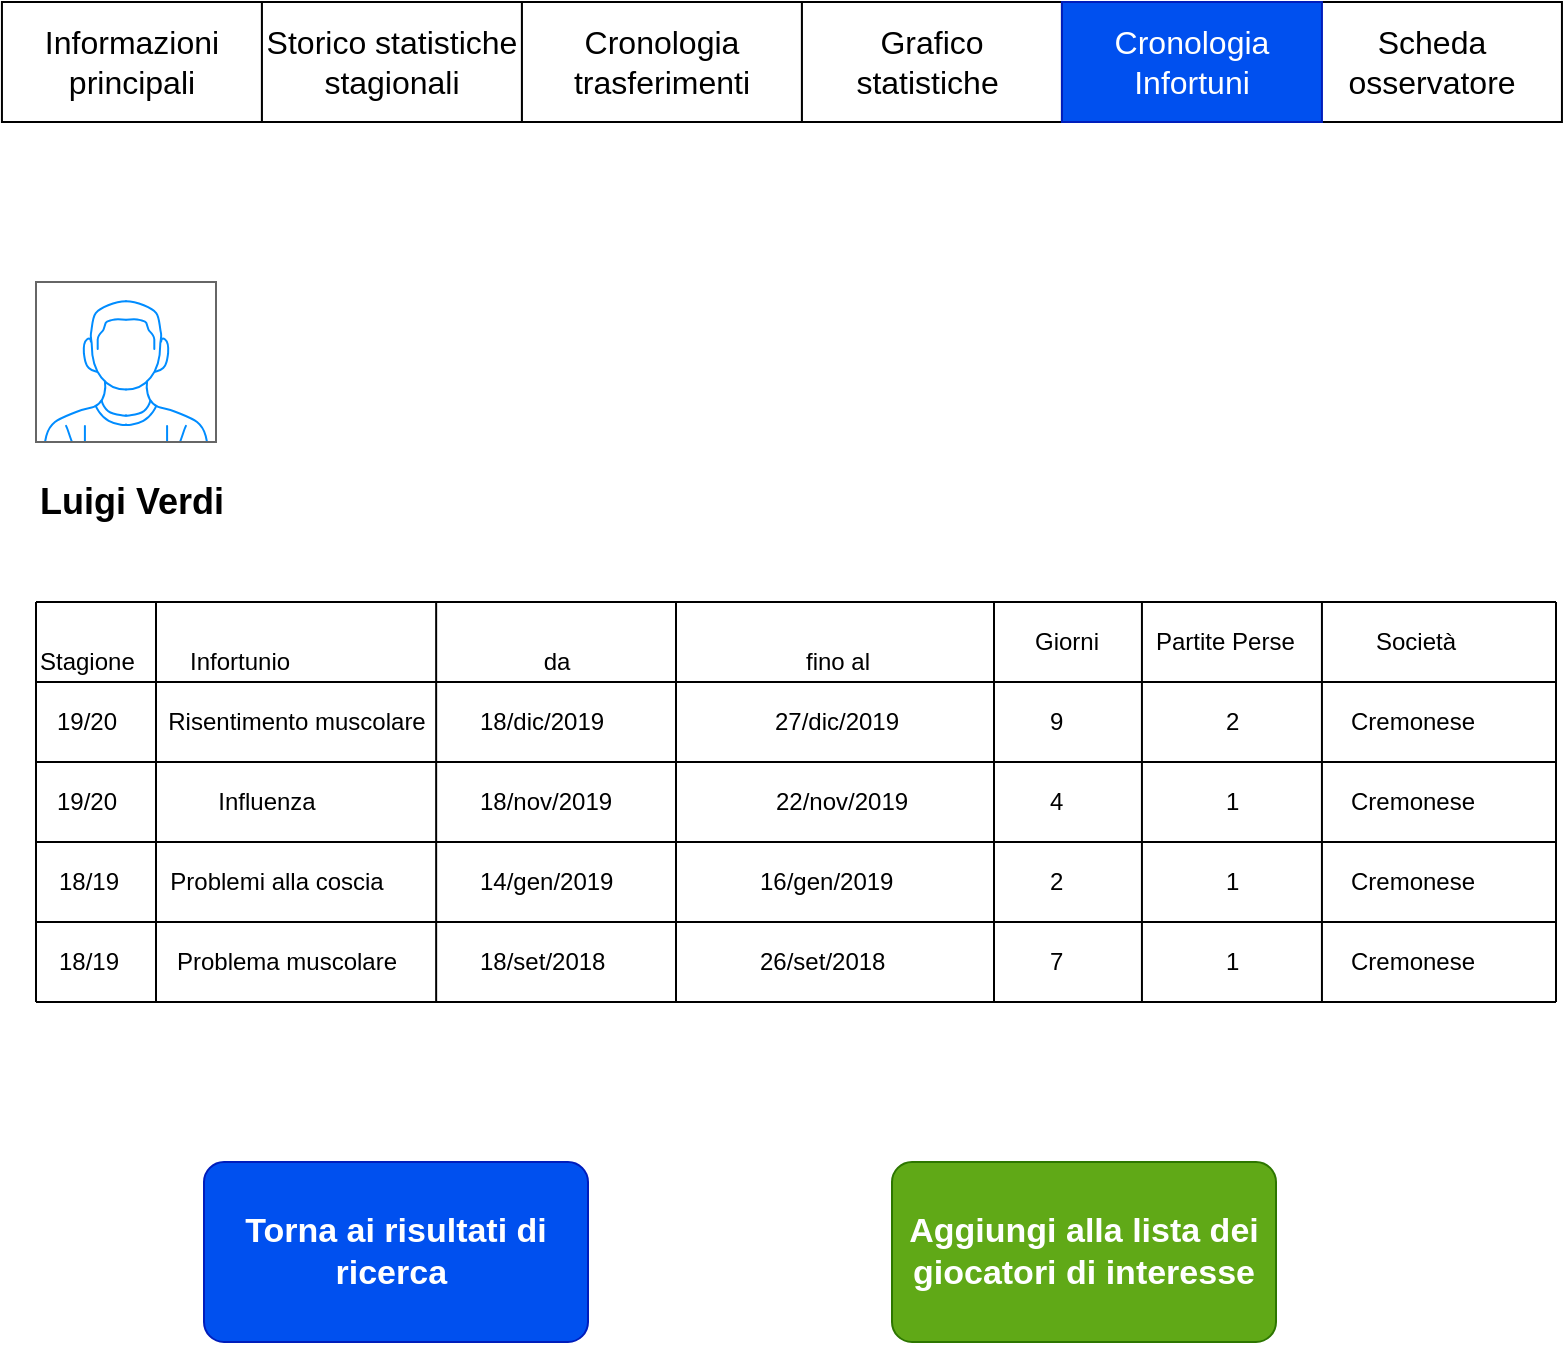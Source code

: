 <mxfile version="12.5.3" type="device"><diagram id="x-QDG0pYbNyyK2jGioUo" name="Page-1"><mxGraphModel dx="1024" dy="592" grid="1" gridSize="10" guides="1" tooltips="1" connect="1" arrows="1" fold="1" page="1" pageScale="1" pageWidth="827" pageHeight="1169" math="0" shadow="0"><root><mxCell id="0"/><mxCell id="1" parent="0"/><mxCell id="8KAfq_AMo4B2ei4xMI48-2" value="" style="verticalLabelPosition=bottom;shadow=0;dashed=0;align=center;html=1;verticalAlign=top;strokeWidth=1;shape=mxgraph.mockup.containers.userMale;strokeColor=#666666;strokeColor2=#008cff;" parent="1" vertex="1"><mxGeometry x="40" y="200" width="90" height="80" as="geometry"/></mxCell><mxCell id="8KAfq_AMo4B2ei4xMI48-3" value="&lt;font style=&quot;font-size: 18px&quot;&gt;&lt;b&gt;Luigi Verdi&lt;/b&gt;&lt;/font&gt;" style="text;html=1;align=left;verticalAlign=middle;resizable=0;points=[];autosize=1;" parent="1" vertex="1"><mxGeometry x="40" y="300" width="110" height="20" as="geometry"/></mxCell><mxCell id="8KAfq_AMo4B2ei4xMI48-25" value="&lt;font size=&quot;3&quot;&gt;Informazioni principali&lt;/font&gt;" style="rounded=0;whiteSpace=wrap;html=1;align=center;" parent="1" vertex="1"><mxGeometry x="22.97" y="60" width="130" height="60" as="geometry"/></mxCell><mxCell id="8KAfq_AMo4B2ei4xMI48-26" value="&lt;font size=&quot;3&quot;&gt;Storico statistiche stagionali&lt;/font&gt;" style="rounded=0;whiteSpace=wrap;html=1;align=center;" parent="1" vertex="1"><mxGeometry x="152.97" y="60" width="130" height="60" as="geometry"/></mxCell><mxCell id="8KAfq_AMo4B2ei4xMI48-29" value="&lt;font size=&quot;3&quot;&gt;Cronologia trasferimenti&lt;/font&gt;" style="rounded=0;whiteSpace=wrap;html=1;align=center;" parent="1" vertex="1"><mxGeometry x="282.97" y="60" width="140" height="60" as="geometry"/></mxCell><mxCell id="8KAfq_AMo4B2ei4xMI48-30" value="&lt;font size=&quot;3&quot;&gt;Grafico statistiche&amp;nbsp;&lt;/font&gt;" style="rounded=0;whiteSpace=wrap;html=1;align=center;" parent="1" vertex="1"><mxGeometry x="422.97" y="60" width="130" height="60" as="geometry"/></mxCell><mxCell id="8KAfq_AMo4B2ei4xMI48-31" value="Aggiungi alla lista dei giocatori di interesse" style="strokeWidth=1;shadow=0;dashed=0;align=center;html=1;shape=mxgraph.mockup.buttons.button;strokeColor=#2D7600;mainText=;buttonStyle=round;fontSize=17;fontStyle=1;fillColor=#60a917;whiteSpace=wrap;fontColor=#ffffff;" parent="1" vertex="1"><mxGeometry x="468" y="640" width="192" height="90" as="geometry"/></mxCell><mxCell id="8KAfq_AMo4B2ei4xMI48-32" value="Torna ai risultati di ricerca&amp;nbsp;" style="strokeWidth=1;shadow=0;dashed=0;align=center;html=1;shape=mxgraph.mockup.buttons.button;strokeColor=#001DBC;mainText=;buttonStyle=round;fontSize=17;fontStyle=1;fillColor=#0050ef;whiteSpace=wrap;fontColor=#ffffff;" parent="1" vertex="1"><mxGeometry x="124" y="640" width="192" height="90" as="geometry"/></mxCell><mxCell id="8KAfq_AMo4B2ei4xMI48-35" value="&lt;font size=&quot;3&quot;&gt;Scheda osservatore&lt;/font&gt;" style="rounded=0;whiteSpace=wrap;html=1;" parent="1" vertex="1"><mxGeometry x="672.97" y="60" width="130" height="60" as="geometry"/></mxCell><mxCell id="64Xp9d0k3RqVrEgZgOOn-1" value="" style="endArrow=none;html=1;" parent="1" edge="1"><mxGeometry width="50" height="50" relative="1" as="geometry"><mxPoint x="40" y="400" as="sourcePoint"/><mxPoint x="800" y="400" as="targetPoint"/></mxGeometry></mxCell><mxCell id="64Xp9d0k3RqVrEgZgOOn-2" value="" style="endArrow=none;html=1;" parent="1" edge="1"><mxGeometry width="50" height="50" relative="1" as="geometry"><mxPoint x="40" y="440" as="sourcePoint"/><mxPoint x="800" y="440" as="targetPoint"/></mxGeometry></mxCell><mxCell id="64Xp9d0k3RqVrEgZgOOn-3" value="" style="endArrow=none;html=1;" parent="1" edge="1"><mxGeometry width="50" height="50" relative="1" as="geometry"><mxPoint x="40" y="480" as="sourcePoint"/><mxPoint x="800" y="480" as="targetPoint"/></mxGeometry></mxCell><mxCell id="64Xp9d0k3RqVrEgZgOOn-4" value="" style="endArrow=none;html=1;" parent="1" edge="1"><mxGeometry width="50" height="50" relative="1" as="geometry"><mxPoint x="40" y="520" as="sourcePoint"/><mxPoint x="800" y="520" as="targetPoint"/></mxGeometry></mxCell><mxCell id="64Xp9d0k3RqVrEgZgOOn-6" value="&lt;font style=&quot;font-size: 12px&quot;&gt;Stagione&lt;/font&gt;" style="text;html=1;align=left;verticalAlign=middle;resizable=0;points=[];autosize=1;" parent="1" vertex="1"><mxGeometry x="40" y="380" width="60" height="20" as="geometry"/></mxCell><mxCell id="64Xp9d0k3RqVrEgZgOOn-7" value="" style="endArrow=none;html=1;" parent="1" edge="1"><mxGeometry width="50" height="50" relative="1" as="geometry"><mxPoint x="100" y="560" as="sourcePoint"/><mxPoint x="100" y="360" as="targetPoint"/></mxGeometry></mxCell><mxCell id="64Xp9d0k3RqVrEgZgOOn-8" value="&lt;font style=&quot;font-size: 12px&quot;&gt;Infortunio&lt;/font&gt;" style="text;html=1;align=left;verticalAlign=middle;resizable=0;points=[];autosize=1;" parent="1" vertex="1"><mxGeometry x="115" y="380" width="70" height="20" as="geometry"/></mxCell><mxCell id="64Xp9d0k3RqVrEgZgOOn-9" value="" style="endArrow=none;html=1;" parent="1" edge="1"><mxGeometry width="50" height="50" relative="1" as="geometry"><mxPoint x="240.08" y="560" as="sourcePoint"/><mxPoint x="240.08" y="360" as="targetPoint"/></mxGeometry></mxCell><mxCell id="64Xp9d0k3RqVrEgZgOOn-10" value="Società" style="text;html=1;align=left;verticalAlign=middle;resizable=0;points=[];autosize=1;" parent="1" vertex="1"><mxGeometry x="707.97" y="370" width="60" height="20" as="geometry"/></mxCell><mxCell id="64Xp9d0k3RqVrEgZgOOn-16" value="" style="endArrow=none;html=1;" parent="1" edge="1"><mxGeometry width="50" height="50" relative="1" as="geometry"><mxPoint x="360" y="560" as="sourcePoint"/><mxPoint x="360" y="360" as="targetPoint"/></mxGeometry></mxCell><mxCell id="64Xp9d0k3RqVrEgZgOOn-30" value="" style="endArrow=none;html=1;" parent="1" edge="1"><mxGeometry width="50" height="50" relative="1" as="geometry"><mxPoint x="519" y="560" as="sourcePoint"/><mxPoint x="519" y="360" as="targetPoint"/></mxGeometry></mxCell><mxCell id="64Xp9d0k3RqVrEgZgOOn-37" value="" style="endArrow=none;html=1;" parent="1" edge="1"><mxGeometry width="50" height="50" relative="1" as="geometry"><mxPoint x="592.97" y="560" as="sourcePoint"/><mxPoint x="592.97" y="360" as="targetPoint"/></mxGeometry></mxCell><mxCell id="64Xp9d0k3RqVrEgZgOOn-38" value="" style="endArrow=none;html=1;" parent="1" edge="1"><mxGeometry width="50" height="50" relative="1" as="geometry"><mxPoint x="682.97" y="560" as="sourcePoint"/><mxPoint x="682.97" y="360" as="targetPoint"/></mxGeometry></mxCell><mxCell id="64Xp9d0k3RqVrEgZgOOn-40" value="19/20" style="text;html=1;align=center;verticalAlign=middle;resizable=0;points=[];autosize=1;" parent="1" vertex="1"><mxGeometry x="40" y="410" width="50" height="20" as="geometry"/></mxCell><mxCell id="64Xp9d0k3RqVrEgZgOOn-41" value="Risentimento muscolare" style="text;html=1;align=center;verticalAlign=middle;resizable=0;points=[];autosize=1;" parent="1" vertex="1"><mxGeometry x="100.08" y="410" width="140" height="20" as="geometry"/></mxCell><mxCell id="64Xp9d0k3RqVrEgZgOOn-44" value="Cremonese" style="text;html=1;align=center;verticalAlign=middle;resizable=0;points=[];autosize=1;" parent="1" vertex="1"><mxGeometry x="687.97" y="410" width="80" height="20" as="geometry"/></mxCell><mxCell id="64Xp9d0k3RqVrEgZgOOn-60" value="Cremonese" style="text;html=1;align=center;verticalAlign=middle;resizable=0;points=[];autosize=1;" parent="1" vertex="1"><mxGeometry x="687.97" y="450" width="80" height="20" as="geometry"/></mxCell><mxCell id="64Xp9d0k3RqVrEgZgOOn-61" value="Influenza" style="text;html=1;align=center;verticalAlign=middle;resizable=0;points=[];autosize=1;" parent="1" vertex="1"><mxGeometry x="125" y="450" width="60" height="20" as="geometry"/></mxCell><mxCell id="64Xp9d0k3RqVrEgZgOOn-62" value="19/20" style="text;html=1;align=center;verticalAlign=middle;resizable=0;points=[];autosize=1;" parent="1" vertex="1"><mxGeometry x="40.47" y="450" width="50" height="20" as="geometry"/></mxCell><mxCell id="64Xp9d0k3RqVrEgZgOOn-72" value="Cremonese" style="text;html=1;align=center;verticalAlign=middle;resizable=0;points=[];autosize=1;" parent="1" vertex="1"><mxGeometry x="687.97" y="490" width="80" height="20" as="geometry"/></mxCell><mxCell id="64Xp9d0k3RqVrEgZgOOn-73" value="Problemi alla coscia" style="text;html=1;align=center;verticalAlign=middle;resizable=0;points=[];autosize=1;" parent="1" vertex="1"><mxGeometry x="100.08" y="490" width="120" height="20" as="geometry"/></mxCell><mxCell id="64Xp9d0k3RqVrEgZgOOn-74" value="18/19" style="text;html=1;align=center;verticalAlign=middle;resizable=0;points=[];autosize=1;" parent="1" vertex="1"><mxGeometry x="40.55" y="490" width="50" height="20" as="geometry"/></mxCell><mxCell id="64Xp9d0k3RqVrEgZgOOn-85" value="Cremonese" style="text;html=1;align=center;verticalAlign=middle;resizable=0;points=[];autosize=1;" parent="1" vertex="1"><mxGeometry x="687.97" y="530" width="80" height="20" as="geometry"/></mxCell><mxCell id="64Xp9d0k3RqVrEgZgOOn-86" value="Problema muscolare" style="text;html=1;align=center;verticalAlign=middle;resizable=0;points=[];autosize=1;" parent="1" vertex="1"><mxGeometry x="100.08" y="530" width="130" height="20" as="geometry"/></mxCell><mxCell id="64Xp9d0k3RqVrEgZgOOn-87" value="18/19" style="text;html=1;align=center;verticalAlign=middle;resizable=0;points=[];autosize=1;" parent="1" vertex="1"><mxGeometry x="40.55" y="530" width="50" height="20" as="geometry"/></mxCell><mxCell id="q_UlGxE9fko39pgpaBQ4-1" value="" style="endArrow=none;html=1;" parent="1" edge="1"><mxGeometry width="50" height="50" relative="1" as="geometry"><mxPoint x="40" y="560" as="sourcePoint"/><mxPoint x="40" y="360" as="targetPoint"/></mxGeometry></mxCell><mxCell id="q_UlGxE9fko39pgpaBQ4-2" value="" style="endArrow=none;html=1;" parent="1" edge="1"><mxGeometry width="50" height="50" relative="1" as="geometry"><mxPoint x="800" y="560" as="sourcePoint"/><mxPoint x="800" y="360" as="targetPoint"/></mxGeometry></mxCell><mxCell id="q_UlGxE9fko39pgpaBQ4-3" value="" style="endArrow=none;html=1;" parent="1" edge="1"><mxGeometry width="50" height="50" relative="1" as="geometry"><mxPoint x="40" y="560" as="sourcePoint"/><mxPoint x="800" y="560" as="targetPoint"/></mxGeometry></mxCell><mxCell id="q_UlGxE9fko39pgpaBQ4-4" value="" style="endArrow=none;html=1;" parent="1" edge="1"><mxGeometry width="50" height="50" relative="1" as="geometry"><mxPoint x="40" y="360" as="sourcePoint"/><mxPoint x="800" y="360" as="targetPoint"/></mxGeometry></mxCell><mxCell id="Dm6Y80XIl_uE0UhzeLFS-1" value="&lt;font size=&quot;3&quot;&gt;Cronologia Infortuni&lt;/font&gt;" style="rounded=0;whiteSpace=wrap;html=1;fillColor=#0050ef;strokeColor=#001DBC;fontColor=#ffffff;" parent="1" vertex="1"><mxGeometry x="552.97" y="60" width="130" height="60" as="geometry"/></mxCell><mxCell id="Dm6Y80XIl_uE0UhzeLFS-4" value="Partite Perse" style="text;html=1;align=left;verticalAlign=middle;resizable=0;points=[];autosize=1;" parent="1" vertex="1"><mxGeometry x="597.97" y="370" width="90" height="20" as="geometry"/></mxCell><mxCell id="Dm6Y80XIl_uE0UhzeLFS-6" value="Giorni" style="text;html=1;align=center;verticalAlign=middle;resizable=0;points=[];autosize=1;" parent="1" vertex="1"><mxGeometry x="530" y="370" width="50" height="20" as="geometry"/></mxCell><mxCell id="Dm6Y80XIl_uE0UhzeLFS-7" value="da" style="text;html=1;align=center;verticalAlign=middle;resizable=0;points=[];autosize=1;" parent="1" vertex="1"><mxGeometry x="285" y="380" width="30" height="20" as="geometry"/></mxCell><mxCell id="Dm6Y80XIl_uE0UhzeLFS-8" value="18/nov/2019" style="text;html=1;align=left;verticalAlign=middle;resizable=0;points=[];autosize=1;" parent="1" vertex="1"><mxGeometry x="260" y="450" width="80" height="20" as="geometry"/></mxCell><mxCell id="Dm6Y80XIl_uE0UhzeLFS-9" value="18/dic/2019" style="text;html=1;align=left;verticalAlign=middle;resizable=0;points=[];autosize=1;" parent="1" vertex="1"><mxGeometry x="260" y="410" width="80" height="20" as="geometry"/></mxCell><mxCell id="Dm6Y80XIl_uE0UhzeLFS-10" value="22/nov/2019" style="text;html=1;align=left;verticalAlign=middle;resizable=0;points=[];autosize=1;" parent="1" vertex="1"><mxGeometry x="407.97" y="450" width="80" height="20" as="geometry"/></mxCell><mxCell id="Dm6Y80XIl_uE0UhzeLFS-11" value="fino al" style="text;html=1;align=left;verticalAlign=middle;resizable=0;points=[];autosize=1;" parent="1" vertex="1"><mxGeometry x="422.97" y="380" width="50" height="20" as="geometry"/></mxCell><mxCell id="Dm6Y80XIl_uE0UhzeLFS-12" value="27/dic/2019" style="text;html=1;align=center;verticalAlign=middle;resizable=0;points=[];autosize=1;" parent="1" vertex="1"><mxGeometry x="400" y="410" width="80" height="20" as="geometry"/></mxCell><mxCell id="Dm6Y80XIl_uE0UhzeLFS-13" value="9" style="text;html=1;align=left;verticalAlign=middle;resizable=0;points=[];autosize=1;" parent="1" vertex="1"><mxGeometry x="545" y="410" width="20" height="20" as="geometry"/></mxCell><mxCell id="Dm6Y80XIl_uE0UhzeLFS-14" value="2" style="text;html=1;align=left;verticalAlign=middle;resizable=0;points=[];autosize=1;" parent="1" vertex="1"><mxGeometry x="632.97" y="410" width="20" height="20" as="geometry"/></mxCell><mxCell id="Dm6Y80XIl_uE0UhzeLFS-15" value="14/gen/2019" style="text;html=1;align=left;verticalAlign=middle;resizable=0;points=[];autosize=1;" parent="1" vertex="1"><mxGeometry x="260" y="490" width="80" height="20" as="geometry"/></mxCell><mxCell id="Dm6Y80XIl_uE0UhzeLFS-16" value="16/gen/2019" style="text;html=1;align=left;verticalAlign=middle;resizable=0;points=[];autosize=1;" parent="1" vertex="1"><mxGeometry x="400" y="490" width="80" height="20" as="geometry"/></mxCell><mxCell id="Dm6Y80XIl_uE0UhzeLFS-17" value="4" style="text;html=1;align=left;verticalAlign=middle;resizable=0;points=[];autosize=1;" parent="1" vertex="1"><mxGeometry x="545" y="450" width="20" height="20" as="geometry"/></mxCell><mxCell id="Dm6Y80XIl_uE0UhzeLFS-18" value="1" style="text;html=1;align=left;verticalAlign=middle;resizable=0;points=[];autosize=1;" parent="1" vertex="1"><mxGeometry x="632.97" y="450" width="20" height="20" as="geometry"/></mxCell><mxCell id="Dm6Y80XIl_uE0UhzeLFS-19" value="2" style="text;html=1;align=left;verticalAlign=middle;resizable=0;points=[];autosize=1;" parent="1" vertex="1"><mxGeometry x="545" y="490" width="20" height="20" as="geometry"/></mxCell><mxCell id="Dm6Y80XIl_uE0UhzeLFS-20" value="1" style="text;html=1;align=left;verticalAlign=middle;resizable=0;points=[];autosize=1;" parent="1" vertex="1"><mxGeometry x="632.97" y="490" width="20" height="20" as="geometry"/></mxCell><mxCell id="Dm6Y80XIl_uE0UhzeLFS-21" value="18/set/2018" style="text;html=1;align=left;verticalAlign=middle;resizable=0;points=[];autosize=1;" parent="1" vertex="1"><mxGeometry x="260" y="530" width="80" height="20" as="geometry"/></mxCell><mxCell id="Dm6Y80XIl_uE0UhzeLFS-22" value="26/set/2018" style="text;html=1;align=left;verticalAlign=middle;resizable=0;points=[];autosize=1;" parent="1" vertex="1"><mxGeometry x="400" y="530" width="80" height="20" as="geometry"/></mxCell><mxCell id="Dm6Y80XIl_uE0UhzeLFS-25" value="7" style="text;html=1;align=left;verticalAlign=middle;resizable=0;points=[];autosize=1;" parent="1" vertex="1"><mxGeometry x="545" y="530" width="20" height="20" as="geometry"/></mxCell><mxCell id="Dm6Y80XIl_uE0UhzeLFS-26" value="1" style="text;html=1;align=left;verticalAlign=middle;resizable=0;points=[];autosize=1;" parent="1" vertex="1"><mxGeometry x="632.97" y="530" width="20" height="20" as="geometry"/></mxCell></root></mxGraphModel></diagram></mxfile>